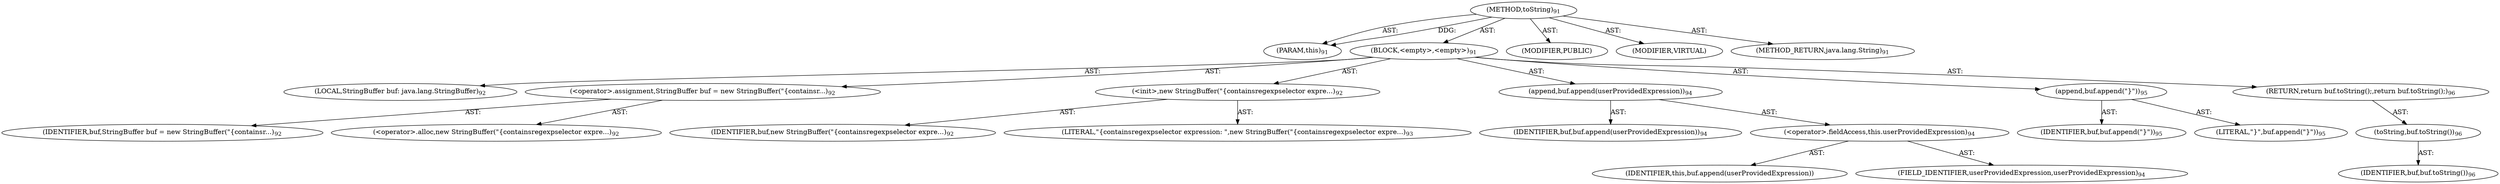 digraph "toString" {  
"111669149697" [label = <(METHOD,toString)<SUB>91</SUB>> ]
"115964116997" [label = <(PARAM,this)<SUB>91</SUB>> ]
"25769803777" [label = <(BLOCK,&lt;empty&gt;,&lt;empty&gt;)<SUB>91</SUB>> ]
"94489280512" [label = <(LOCAL,StringBuffer buf: java.lang.StringBuffer)<SUB>92</SUB>> ]
"30064771078" [label = <(&lt;operator&gt;.assignment,StringBuffer buf = new StringBuffer(&quot;{containsr...)<SUB>92</SUB>> ]
"68719476745" [label = <(IDENTIFIER,buf,StringBuffer buf = new StringBuffer(&quot;{containsr...)<SUB>92</SUB>> ]
"30064771079" [label = <(&lt;operator&gt;.alloc,new StringBuffer(&quot;{containsregexpselector expre...)<SUB>92</SUB>> ]
"30064771080" [label = <(&lt;init&gt;,new StringBuffer(&quot;{containsregexpselector expre...)<SUB>92</SUB>> ]
"68719476746" [label = <(IDENTIFIER,buf,new StringBuffer(&quot;{containsregexpselector expre...)<SUB>92</SUB>> ]
"90194313219" [label = <(LITERAL,&quot;{containsregexpselector expression: &quot;,new StringBuffer(&quot;{containsregexpselector expre...)<SUB>93</SUB>> ]
"30064771081" [label = <(append,buf.append(userProvidedExpression))<SUB>94</SUB>> ]
"68719476747" [label = <(IDENTIFIER,buf,buf.append(userProvidedExpression))<SUB>94</SUB>> ]
"30064771082" [label = <(&lt;operator&gt;.fieldAccess,this.userProvidedExpression)<SUB>94</SUB>> ]
"68719476748" [label = <(IDENTIFIER,this,buf.append(userProvidedExpression))> ]
"55834574851" [label = <(FIELD_IDENTIFIER,userProvidedExpression,userProvidedExpression)<SUB>94</SUB>> ]
"30064771083" [label = <(append,buf.append(&quot;}&quot;))<SUB>95</SUB>> ]
"68719476749" [label = <(IDENTIFIER,buf,buf.append(&quot;}&quot;))<SUB>95</SUB>> ]
"90194313220" [label = <(LITERAL,&quot;}&quot;,buf.append(&quot;}&quot;))<SUB>95</SUB>> ]
"146028888064" [label = <(RETURN,return buf.toString();,return buf.toString();)<SUB>96</SUB>> ]
"30064771084" [label = <(toString,buf.toString())<SUB>96</SUB>> ]
"68719476750" [label = <(IDENTIFIER,buf,buf.toString())<SUB>96</SUB>> ]
"133143986183" [label = <(MODIFIER,PUBLIC)> ]
"133143986184" [label = <(MODIFIER,VIRTUAL)> ]
"128849018881" [label = <(METHOD_RETURN,java.lang.String)<SUB>91</SUB>> ]
  "111669149697" -> "115964116997"  [ label = "AST: "] 
  "111669149697" -> "25769803777"  [ label = "AST: "] 
  "111669149697" -> "133143986183"  [ label = "AST: "] 
  "111669149697" -> "133143986184"  [ label = "AST: "] 
  "111669149697" -> "128849018881"  [ label = "AST: "] 
  "25769803777" -> "94489280512"  [ label = "AST: "] 
  "25769803777" -> "30064771078"  [ label = "AST: "] 
  "25769803777" -> "30064771080"  [ label = "AST: "] 
  "25769803777" -> "30064771081"  [ label = "AST: "] 
  "25769803777" -> "30064771083"  [ label = "AST: "] 
  "25769803777" -> "146028888064"  [ label = "AST: "] 
  "30064771078" -> "68719476745"  [ label = "AST: "] 
  "30064771078" -> "30064771079"  [ label = "AST: "] 
  "30064771080" -> "68719476746"  [ label = "AST: "] 
  "30064771080" -> "90194313219"  [ label = "AST: "] 
  "30064771081" -> "68719476747"  [ label = "AST: "] 
  "30064771081" -> "30064771082"  [ label = "AST: "] 
  "30064771082" -> "68719476748"  [ label = "AST: "] 
  "30064771082" -> "55834574851"  [ label = "AST: "] 
  "30064771083" -> "68719476749"  [ label = "AST: "] 
  "30064771083" -> "90194313220"  [ label = "AST: "] 
  "146028888064" -> "30064771084"  [ label = "AST: "] 
  "30064771084" -> "68719476750"  [ label = "AST: "] 
  "111669149697" -> "115964116997"  [ label = "DDG: "] 
}
